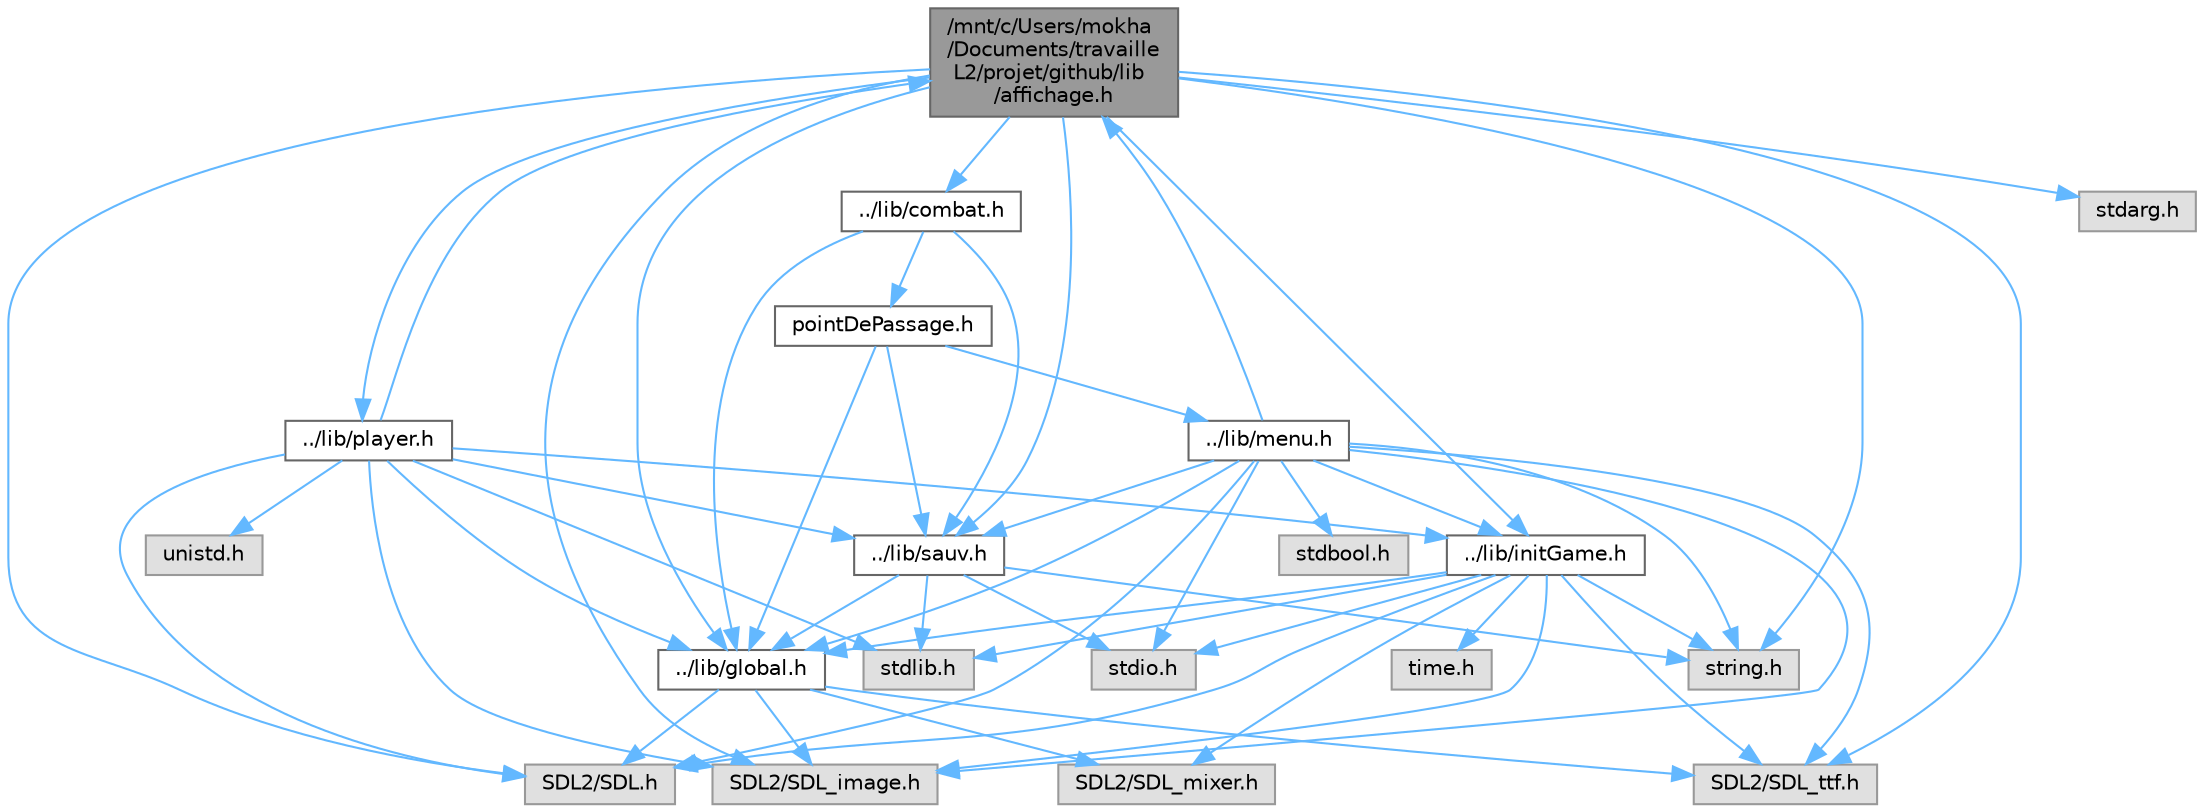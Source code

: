 digraph "/mnt/c/Users/mokha/Documents/travaille L2/projet/github/lib/affichage.h"
{
 // LATEX_PDF_SIZE
  bgcolor="transparent";
  edge [fontname=Helvetica,fontsize=10,labelfontname=Helvetica,labelfontsize=10];
  node [fontname=Helvetica,fontsize=10,shape=box,height=0.2,width=0.4];
  Node1 [id="Node000001",label="/mnt/c/Users/mokha\l/Documents/travaille\l L2/projet/github/lib\l/affichage.h",height=0.2,width=0.4,color="gray40", fillcolor="grey60", style="filled", fontcolor="black",tooltip="Fichier d'en-tête pour la gestion de l'affichage dans le jeu."];
  Node1 -> Node2 [id="edge52_Node000001_Node000002",color="steelblue1",style="solid",tooltip=" "];
  Node2 [id="Node000002",label="SDL2/SDL.h",height=0.2,width=0.4,color="grey60", fillcolor="#E0E0E0", style="filled",tooltip=" "];
  Node1 -> Node3 [id="edge53_Node000001_Node000003",color="steelblue1",style="solid",tooltip=" "];
  Node3 [id="Node000003",label="SDL2/SDL_image.h",height=0.2,width=0.4,color="grey60", fillcolor="#E0E0E0", style="filled",tooltip=" "];
  Node1 -> Node4 [id="edge54_Node000001_Node000004",color="steelblue1",style="solid",tooltip=" "];
  Node4 [id="Node000004",label="SDL2/SDL_ttf.h",height=0.2,width=0.4,color="grey60", fillcolor="#E0E0E0", style="filled",tooltip=" "];
  Node1 -> Node5 [id="edge55_Node000001_Node000005",color="steelblue1",style="solid",tooltip=" "];
  Node5 [id="Node000005",label="string.h",height=0.2,width=0.4,color="grey60", fillcolor="#E0E0E0", style="filled",tooltip=" "];
  Node1 -> Node6 [id="edge56_Node000001_Node000006",color="steelblue1",style="solid",tooltip=" "];
  Node6 [id="Node000006",label="stdarg.h",height=0.2,width=0.4,color="grey60", fillcolor="#E0E0E0", style="filled",tooltip=" "];
  Node1 -> Node7 [id="edge57_Node000001_Node000007",color="steelblue1",style="solid",tooltip=" "];
  Node7 [id="Node000007",label="../lib/player.h",height=0.2,width=0.4,color="grey40", fillcolor="white", style="filled",URL="$player_8h.html",tooltip="Gestion du joueur dans le jeu."];
  Node7 -> Node2 [id="edge58_Node000007_Node000002",color="steelblue1",style="solid",tooltip=" "];
  Node7 -> Node3 [id="edge59_Node000007_Node000003",color="steelblue1",style="solid",tooltip=" "];
  Node7 -> Node8 [id="edge60_Node000007_Node000008",color="steelblue1",style="solid",tooltip=" "];
  Node8 [id="Node000008",label="unistd.h",height=0.2,width=0.4,color="grey60", fillcolor="#E0E0E0", style="filled",tooltip=" "];
  Node7 -> Node9 [id="edge61_Node000007_Node000009",color="steelblue1",style="solid",tooltip=" "];
  Node9 [id="Node000009",label="stdlib.h",height=0.2,width=0.4,color="grey60", fillcolor="#E0E0E0", style="filled",tooltip=" "];
  Node7 -> Node10 [id="edge62_Node000007_Node000010",color="steelblue1",style="solid",tooltip=" "];
  Node10 [id="Node000010",label="../lib/initGame.h",height=0.2,width=0.4,color="grey40", fillcolor="white", style="filled",URL="$initGame_8h.html",tooltip="Initialisation et gestion de la SDL pour le jeu."];
  Node10 -> Node11 [id="edge63_Node000010_Node000011",color="steelblue1",style="solid",tooltip=" "];
  Node11 [id="Node000011",label="stdio.h",height=0.2,width=0.4,color="grey60", fillcolor="#E0E0E0", style="filled",tooltip=" "];
  Node10 -> Node9 [id="edge64_Node000010_Node000009",color="steelblue1",style="solid",tooltip=" "];
  Node10 -> Node5 [id="edge65_Node000010_Node000005",color="steelblue1",style="solid",tooltip=" "];
  Node10 -> Node12 [id="edge66_Node000010_Node000012",color="steelblue1",style="solid",tooltip=" "];
  Node12 [id="Node000012",label="time.h",height=0.2,width=0.4,color="grey60", fillcolor="#E0E0E0", style="filled",tooltip=" "];
  Node10 -> Node2 [id="edge67_Node000010_Node000002",color="steelblue1",style="solid",tooltip=" "];
  Node10 -> Node13 [id="edge68_Node000010_Node000013",color="steelblue1",style="solid",tooltip=" "];
  Node13 [id="Node000013",label="SDL2/SDL_mixer.h",height=0.2,width=0.4,color="grey60", fillcolor="#E0E0E0", style="filled",tooltip=" "];
  Node10 -> Node3 [id="edge69_Node000010_Node000003",color="steelblue1",style="solid",tooltip=" "];
  Node10 -> Node4 [id="edge70_Node000010_Node000004",color="steelblue1",style="solid",tooltip=" "];
  Node10 -> Node14 [id="edge71_Node000010_Node000014",color="steelblue1",style="solid",tooltip=" "];
  Node14 [id="Node000014",label="../lib/global.h",height=0.2,width=0.4,color="grey40", fillcolor="white", style="filled",URL="$global_8h.html",tooltip="Définition des constantes, structures et variables globales du jeu."];
  Node14 -> Node2 [id="edge72_Node000014_Node000002",color="steelblue1",style="solid",tooltip=" "];
  Node14 -> Node13 [id="edge73_Node000014_Node000013",color="steelblue1",style="solid",tooltip=" "];
  Node14 -> Node3 [id="edge74_Node000014_Node000003",color="steelblue1",style="solid",tooltip=" "];
  Node14 -> Node4 [id="edge75_Node000014_Node000004",color="steelblue1",style="solid",tooltip=" "];
  Node7 -> Node1 [id="edge76_Node000007_Node000001",color="steelblue1",style="solid",tooltip=" "];
  Node7 -> Node15 [id="edge77_Node000007_Node000015",color="steelblue1",style="solid",tooltip=" "];
  Node15 [id="Node000015",label="../lib/sauv.h",height=0.2,width=0.4,color="grey40", fillcolor="white", style="filled",URL="$sauv_8h.html",tooltip="Gestion des sauvegardes et récupération des données du jeu."];
  Node15 -> Node11 [id="edge78_Node000015_Node000011",color="steelblue1",style="solid",tooltip=" "];
  Node15 -> Node9 [id="edge79_Node000015_Node000009",color="steelblue1",style="solid",tooltip=" "];
  Node15 -> Node5 [id="edge80_Node000015_Node000005",color="steelblue1",style="solid",tooltip=" "];
  Node15 -> Node14 [id="edge81_Node000015_Node000014",color="steelblue1",style="solid",tooltip=" "];
  Node7 -> Node14 [id="edge82_Node000007_Node000014",color="steelblue1",style="solid",tooltip=" "];
  Node1 -> Node10 [id="edge83_Node000001_Node000010",color="steelblue1",style="solid",tooltip=" "];
  Node1 -> Node15 [id="edge84_Node000001_Node000015",color="steelblue1",style="solid",tooltip=" "];
  Node1 -> Node14 [id="edge85_Node000001_Node000014",color="steelblue1",style="solid",tooltip=" "];
  Node1 -> Node16 [id="edge86_Node000001_Node000016",color="steelblue1",style="solid",tooltip=" "];
  Node16 [id="Node000016",label="../lib/combat.h",height=0.2,width=0.4,color="grey40", fillcolor="white", style="filled",URL="$combat_8h.html",tooltip="Gestion des combats dans le jeu."];
  Node16 -> Node15 [id="edge87_Node000016_Node000015",color="steelblue1",style="solid",tooltip=" "];
  Node16 -> Node17 [id="edge88_Node000016_Node000017",color="steelblue1",style="solid",tooltip=" "];
  Node17 [id="Node000017",label="pointDePassage.h",height=0.2,width=0.4,color="grey40", fillcolor="white", style="filled",URL="$pointDePassage_8h.html",tooltip="Gestion des points de passage et événements du jeu."];
  Node17 -> Node18 [id="edge89_Node000017_Node000018",color="steelblue1",style="solid",tooltip=" "];
  Node18 [id="Node000018",label="../lib/menu.h",height=0.2,width=0.4,color="grey40", fillcolor="white", style="filled",URL="$menu_8h.html",tooltip="Gestion des menus et des interfaces utilisateur."];
  Node18 -> Node15 [id="edge90_Node000018_Node000015",color="steelblue1",style="solid",tooltip=" "];
  Node18 -> Node10 [id="edge91_Node000018_Node000010",color="steelblue1",style="solid",tooltip=" "];
  Node18 -> Node1 [id="edge92_Node000018_Node000001",color="steelblue1",style="solid",tooltip=" "];
  Node18 -> Node14 [id="edge93_Node000018_Node000014",color="steelblue1",style="solid",tooltip=" "];
  Node18 -> Node2 [id="edge94_Node000018_Node000002",color="steelblue1",style="solid",tooltip=" "];
  Node18 -> Node4 [id="edge95_Node000018_Node000004",color="steelblue1",style="solid",tooltip=" "];
  Node18 -> Node3 [id="edge96_Node000018_Node000003",color="steelblue1",style="solid",tooltip=" "];
  Node18 -> Node11 [id="edge97_Node000018_Node000011",color="steelblue1",style="solid",tooltip=" "];
  Node18 -> Node5 [id="edge98_Node000018_Node000005",color="steelblue1",style="solid",tooltip=" "];
  Node18 -> Node19 [id="edge99_Node000018_Node000019",color="steelblue1",style="solid",tooltip=" "];
  Node19 [id="Node000019",label="stdbool.h",height=0.2,width=0.4,color="grey60", fillcolor="#E0E0E0", style="filled",tooltip=" "];
  Node17 -> Node15 [id="edge100_Node000017_Node000015",color="steelblue1",style="solid",tooltip=" "];
  Node17 -> Node14 [id="edge101_Node000017_Node000014",color="steelblue1",style="solid",tooltip=" "];
  Node16 -> Node14 [id="edge102_Node000016_Node000014",color="steelblue1",style="solid",tooltip=" "];
}
